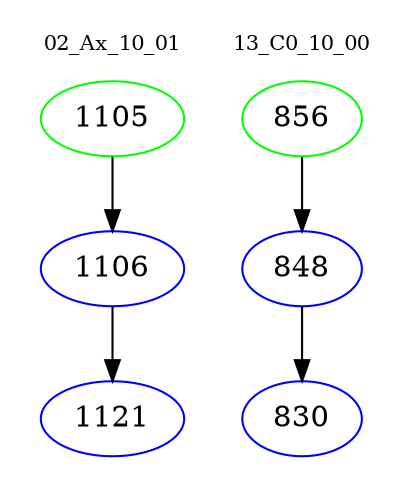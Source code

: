 digraph{
subgraph cluster_0 {
color = white
label = "02_Ax_10_01";
fontsize=10;
T0_1105 [label="1105", color="green"]
T0_1105 -> T0_1106 [color="black"]
T0_1106 [label="1106", color="blue"]
T0_1106 -> T0_1121 [color="black"]
T0_1121 [label="1121", color="blue"]
}
subgraph cluster_1 {
color = white
label = "13_C0_10_00";
fontsize=10;
T1_856 [label="856", color="green"]
T1_856 -> T1_848 [color="black"]
T1_848 [label="848", color="blue"]
T1_848 -> T1_830 [color="black"]
T1_830 [label="830", color="blue"]
}
}
